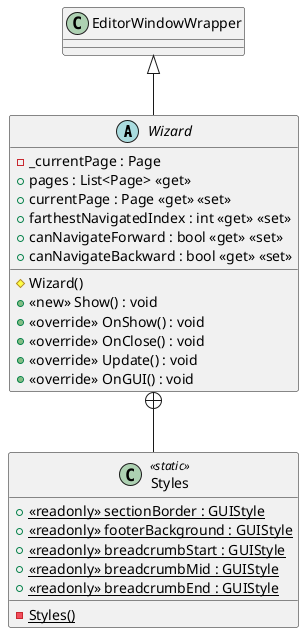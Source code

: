@startuml
abstract class Wizard {
    # Wizard()
    - _currentPage : Page
    + pages : List<Page> <<get>>
    + currentPage : Page <<get>> <<set>>
    + farthestNavigatedIndex : int <<get>> <<set>>
    + canNavigateForward : bool <<get>> <<set>>
    + canNavigateBackward : bool <<get>> <<set>>
    + <<new>> Show() : void
    + <<override>> OnShow() : void
    + <<override>> OnClose() : void
    + <<override>> Update() : void
    + <<override>> OnGUI() : void
}
class Styles <<static>> {
    {static} - Styles()
    + {static} <<readonly>> sectionBorder : GUIStyle
    + {static} <<readonly>> footerBackground : GUIStyle
    + {static} <<readonly>> breadcrumbStart : GUIStyle
    + {static} <<readonly>> breadcrumbMid : GUIStyle
    + {static} <<readonly>> breadcrumbEnd : GUIStyle
}
EditorWindowWrapper <|-- Wizard
Wizard +-- Styles
@enduml
